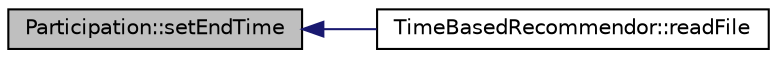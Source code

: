 digraph G
{
  edge [fontname="Helvetica",fontsize="10",labelfontname="Helvetica",labelfontsize="10"];
  node [fontname="Helvetica",fontsize="10",shape=record];
  rankdir=LR;
  Node1 [label="Participation::setEndTime",height=0.2,width=0.4,color="black", fillcolor="grey75", style="filled" fontcolor="black"];
  Node1 -> Node2 [dir=back,color="midnightblue",fontsize="10",style="solid",fontname="Helvetica"];
  Node2 [label="TimeBasedRecommendor::readFile",height=0.2,width=0.4,color="black", fillcolor="white", style="filled",URL="$class_time_based_recommendor.html#adf93e7d343de4623e391e094889038b3"];
}
